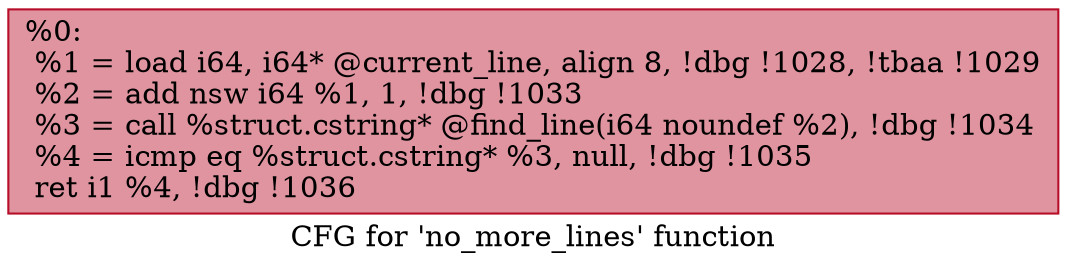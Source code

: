 digraph "CFG for 'no_more_lines' function" {
	label="CFG for 'no_more_lines' function";

	Node0x23618d0 [shape=record,color="#b70d28ff", style=filled, fillcolor="#b70d2870",label="{%0:\l  %1 = load i64, i64* @current_line, align 8, !dbg !1028, !tbaa !1029\l  %2 = add nsw i64 %1, 1, !dbg !1033\l  %3 = call %struct.cstring* @find_line(i64 noundef %2), !dbg !1034\l  %4 = icmp eq %struct.cstring* %3, null, !dbg !1035\l  ret i1 %4, !dbg !1036\l}"];
}
